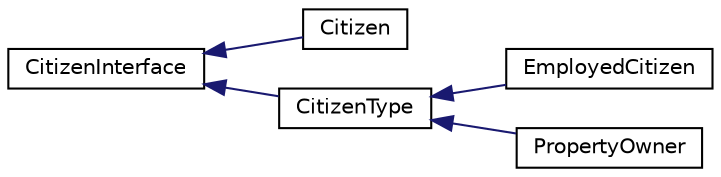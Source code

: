 digraph "Graphical Class Hierarchy"
{
 // LATEX_PDF_SIZE
  edge [fontname="Helvetica",fontsize="10",labelfontname="Helvetica",labelfontsize="10"];
  node [fontname="Helvetica",fontsize="10",shape=record];
  rankdir="LR";
  Node0 [label="CitizenInterface",height=0.2,width=0.4,color="black", fillcolor="white", style="filled",URL="$classCitizenInterface.html",tooltip="An abstract base class that defines the interface for Citizen components."];
  Node0 -> Node1 [dir="back",color="midnightblue",fontsize="10",style="solid",fontname="Helvetica"];
  Node1 [label="Citizen",height=0.2,width=0.4,color="black", fillcolor="white", style="filled",URL="$classCitizen.html",tooltip="Represents a citizen in the government system."];
  Node0 -> Node2 [dir="back",color="midnightblue",fontsize="10",style="solid",fontname="Helvetica"];
  Node2 [label="CitizenType",height=0.2,width=0.4,color="black", fillcolor="white", style="filled",URL="$classCitizenType.html",tooltip="A decorator class for enhancing the functionality of citizen objects."];
  Node2 -> Node3 [dir="back",color="midnightblue",fontsize="10",style="solid",fontname="Helvetica"];
  Node3 [label="EmployedCitizen",height=0.2,width=0.4,color="black", fillcolor="white", style="filled",URL="$classEmployedCitizen.html",tooltip="Concrete decorator class for employed citizens."];
  Node2 -> Node4 [dir="back",color="midnightblue",fontsize="10",style="solid",fontname="Helvetica"];
  Node4 [label="PropertyOwner",height=0.2,width=0.4,color="black", fillcolor="white", style="filled",URL="$classPropertyOwner.html",tooltip="Concrete decorator class for citizens with residential property."];
}
